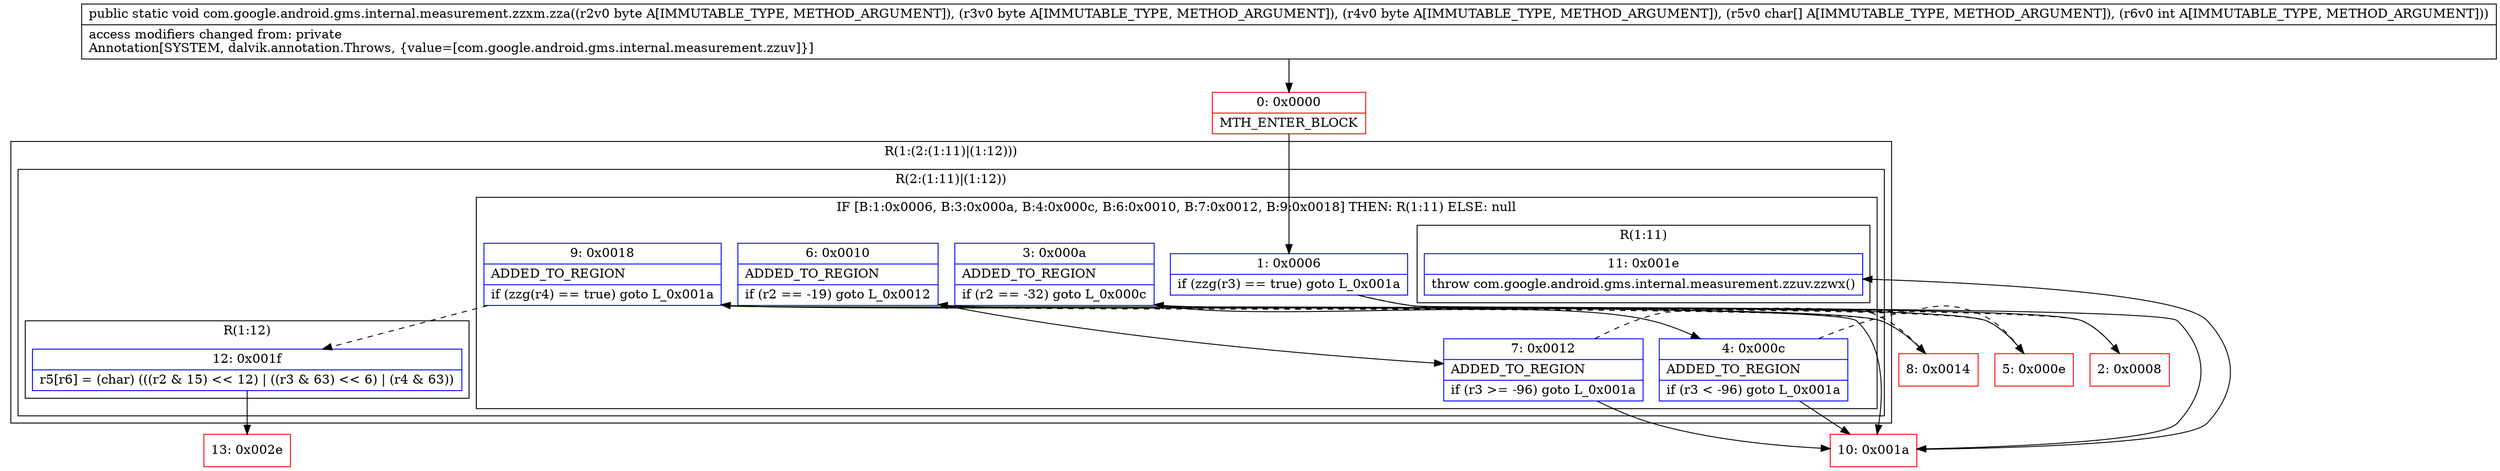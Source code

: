 digraph "CFG forcom.google.android.gms.internal.measurement.zzxm.zza(BBB[CI)V" {
subgraph cluster_Region_1556810057 {
label = "R(1:(2:(1:11)|(1:12)))";
node [shape=record,color=blue];
subgraph cluster_Region_412543703 {
label = "R(2:(1:11)|(1:12))";
node [shape=record,color=blue];
subgraph cluster_IfRegion_692190748 {
label = "IF [B:1:0x0006, B:3:0x000a, B:4:0x000c, B:6:0x0010, B:7:0x0012, B:9:0x0018] THEN: R(1:11) ELSE: null";
node [shape=record,color=blue];
Node_1 [shape=record,label="{1\:\ 0x0006|if (zzg(r3) == true) goto L_0x001a\l}"];
Node_3 [shape=record,label="{3\:\ 0x000a|ADDED_TO_REGION\l|if (r2 == \-32) goto L_0x000c\l}"];
Node_4 [shape=record,label="{4\:\ 0x000c|ADDED_TO_REGION\l|if (r3 \< \-96) goto L_0x001a\l}"];
Node_6 [shape=record,label="{6\:\ 0x0010|ADDED_TO_REGION\l|if (r2 == \-19) goto L_0x0012\l}"];
Node_7 [shape=record,label="{7\:\ 0x0012|ADDED_TO_REGION\l|if (r3 \>= \-96) goto L_0x001a\l}"];
Node_9 [shape=record,label="{9\:\ 0x0018|ADDED_TO_REGION\l|if (zzg(r4) == true) goto L_0x001a\l}"];
subgraph cluster_Region_2083513031 {
label = "R(1:11)";
node [shape=record,color=blue];
Node_11 [shape=record,label="{11\:\ 0x001e|throw com.google.android.gms.internal.measurement.zzuv.zzwx()\l}"];
}
}
subgraph cluster_Region_2024418634 {
label = "R(1:12)";
node [shape=record,color=blue];
Node_12 [shape=record,label="{12\:\ 0x001f|r5[r6] = (char) (((r2 & 15) \<\< 12) \| ((r3 & 63) \<\< 6) \| (r4 & 63))\l}"];
}
}
}
Node_0 [shape=record,color=red,label="{0\:\ 0x0000|MTH_ENTER_BLOCK\l}"];
Node_2 [shape=record,color=red,label="{2\:\ 0x0008}"];
Node_5 [shape=record,color=red,label="{5\:\ 0x000e}"];
Node_8 [shape=record,color=red,label="{8\:\ 0x0014}"];
Node_10 [shape=record,color=red,label="{10\:\ 0x001a}"];
Node_13 [shape=record,color=red,label="{13\:\ 0x002e}"];
MethodNode[shape=record,label="{public static void com.google.android.gms.internal.measurement.zzxm.zza((r2v0 byte A[IMMUTABLE_TYPE, METHOD_ARGUMENT]), (r3v0 byte A[IMMUTABLE_TYPE, METHOD_ARGUMENT]), (r4v0 byte A[IMMUTABLE_TYPE, METHOD_ARGUMENT]), (r5v0 char[] A[IMMUTABLE_TYPE, METHOD_ARGUMENT]), (r6v0 int A[IMMUTABLE_TYPE, METHOD_ARGUMENT]))  | access modifiers changed from: private\lAnnotation[SYSTEM, dalvik.annotation.Throws, \{value=[com.google.android.gms.internal.measurement.zzuv]\}]\l}"];
MethodNode -> Node_0;
Node_1 -> Node_2[style=dashed];
Node_1 -> Node_10;
Node_3 -> Node_4;
Node_3 -> Node_5[style=dashed];
Node_4 -> Node_5[style=dashed];
Node_4 -> Node_10;
Node_6 -> Node_7;
Node_6 -> Node_8[style=dashed];
Node_7 -> Node_8[style=dashed];
Node_7 -> Node_10;
Node_9 -> Node_10;
Node_9 -> Node_12[style=dashed];
Node_12 -> Node_13;
Node_0 -> Node_1;
Node_2 -> Node_3;
Node_5 -> Node_6;
Node_8 -> Node_9;
Node_10 -> Node_11;
}

